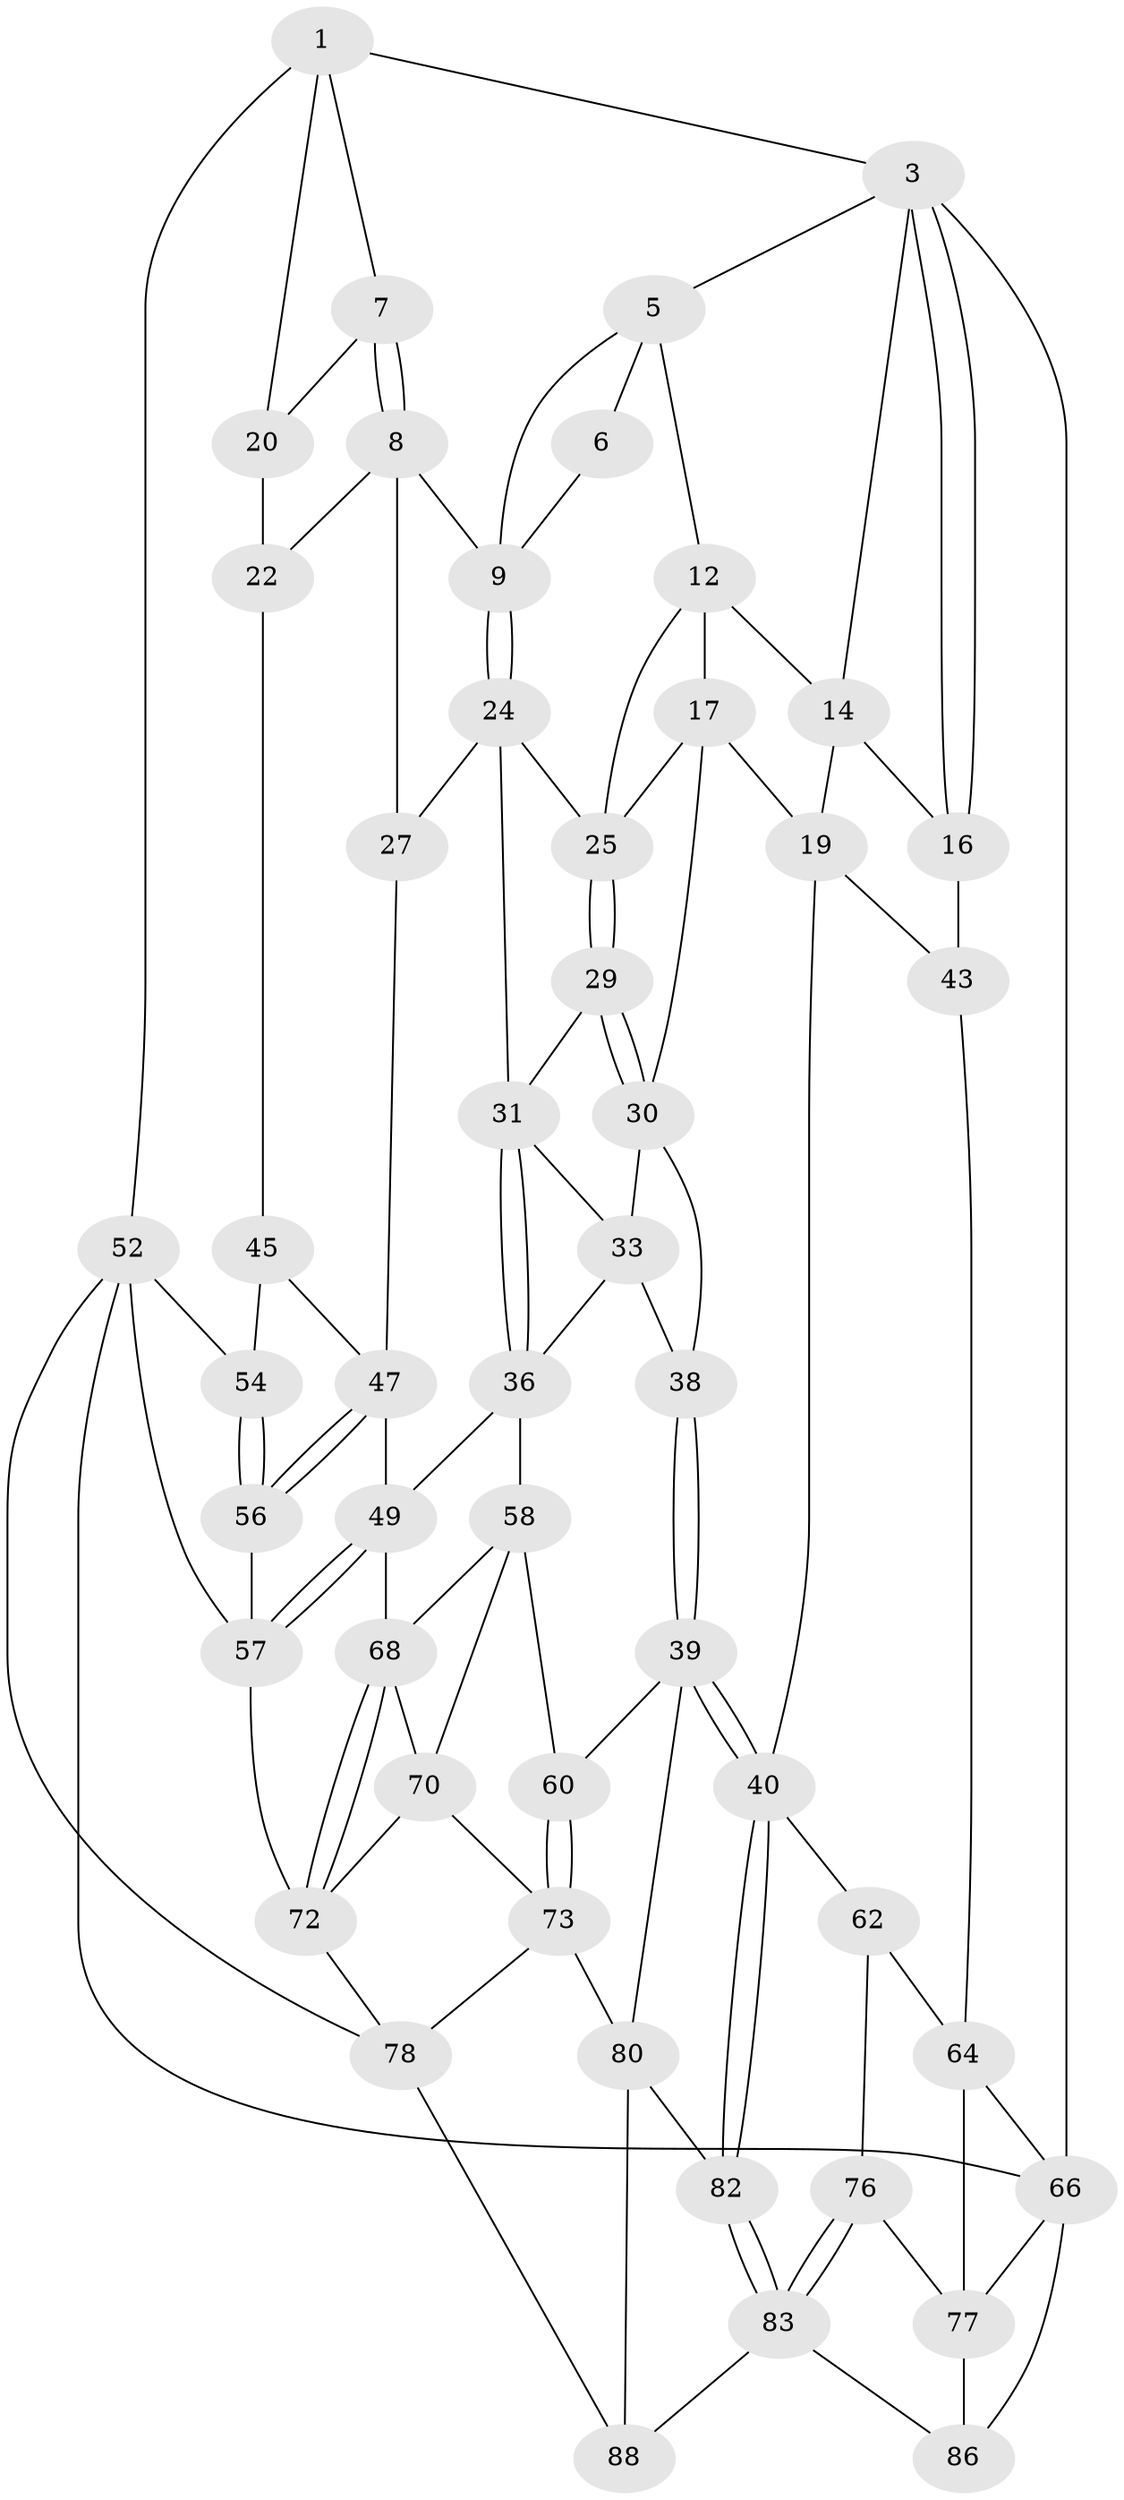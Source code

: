 // Generated by graph-tools (version 1.1) at 2025/24/03/03/25 07:24:35]
// undirected, 50 vertices, 108 edges
graph export_dot {
graph [start="1"]
  node [color=gray90,style=filled];
  1 [pos="+0.7932362059467696+0",super="+2"];
  3 [pos="+0+0",super="+4"];
  5 [pos="+0.37182045495342764+0",super="+11"];
  6 [pos="+0.7825654150720944+0"];
  7 [pos="+0.8653873231333868+0.116873602579311"];
  8 [pos="+0.8355141453789126+0.17368377685772382",super="+23"];
  9 [pos="+0.6689921338784292+0.12811045689631342",super="+10"];
  12 [pos="+0.42212012223102957+0.1255605570874872",super="+13"];
  14 [pos="+0.15632866892167793+0",super="+15"];
  16 [pos="+0+0.35776829427190693"];
  17 [pos="+0.2196158080688951+0.17504119358651182",super="+18"];
  19 [pos="+0.14032839039961764+0.33147223129720205",super="+42"];
  20 [pos="+0.8655702865294592+0.11693727673967098",super="+21"];
  22 [pos="+1+0.2831459040916778",super="+35"];
  24 [pos="+0.6431387324706747+0.18909274552919095",super="+28"];
  25 [pos="+0.43640224655141324+0.1970056716416033",super="+26"];
  27 [pos="+0.7838941852050987+0.39831077092092504"];
  29 [pos="+0.4301775492424775+0.22137112167305292"];
  30 [pos="+0.27669446603468006+0.3234241147634152",super="+34"];
  31 [pos="+0.663742654871425+0.4172901832703794",super="+32"];
  33 [pos="+0.4385263643802201+0.40140552078998093",super="+37"];
  36 [pos="+0.5610941319809785+0.522746039367448",super="+51"];
  38 [pos="+0.3257226882398058+0.64659871701204"];
  39 [pos="+0.31184141128234094+0.6645092478636281",super="+61"];
  40 [pos="+0.30490869617320493+0.6660780710753118",super="+41"];
  43 [pos="+0+0.5128909211805182",super="+44"];
  45 [pos="+1+0.4021711638028987",super="+46"];
  47 [pos="+0.8017540970664324+0.43679541034429104",super="+48"];
  49 [pos="+0.793165311885937+0.665421416853279",super="+50"];
  52 [pos="+1+1",super="+53"];
  54 [pos="+1+0.6156527750683498",super="+55"];
  56 [pos="+1+0.6017454780961331"];
  57 [pos="+0.8265831621554126+0.7039973654369333",super="+74"];
  58 [pos="+0.6173510041920608+0.6842807224118225",super="+59"];
  60 [pos="+0.5488679063408558+0.7203337622939249"];
  62 [pos="+0.06335536707205118+0.6229184602352831",super="+63"];
  64 [pos="+0.024391922930098918+0.7445704621638075",super="+65"];
  66 [pos="+0+1",super="+67"];
  68 [pos="+0.6826003413658687+0.7688247642791235",super="+69"];
  70 [pos="+0.6330215278269944+0.8269537840313923",super="+71"];
  72 [pos="+0.6964404905054191+0.8048601920751085",super="+75"];
  73 [pos="+0.607542980128708+0.8581028640445516",super="+79"];
  76 [pos="+0.18613590417237558+0.7481404684671124"];
  77 [pos="+0.11196624148422869+0.7702793416893062",super="+84"];
  78 [pos="+0.7057372360241495+1",super="+87"];
  80 [pos="+0.449884731088714+0.8115080559545117",super="+81"];
  82 [pos="+0.31068474286162484+0.9241191953331863"];
  83 [pos="+0.2077694275808223+1",super="+85"];
  86 [pos="+0+1"];
  88 [pos="+0.5579110571286878+1"];
  1 -- 7;
  1 -- 3;
  1 -- 52;
  1 -- 20;
  3 -- 16;
  3 -- 16;
  3 -- 5;
  3 -- 14;
  3 -- 66;
  5 -- 6;
  5 -- 9;
  5 -- 12;
  6 -- 9;
  7 -- 8;
  7 -- 8;
  7 -- 20;
  8 -- 9;
  8 -- 27;
  8 -- 22;
  9 -- 24;
  9 -- 24;
  12 -- 25;
  12 -- 17;
  12 -- 14;
  14 -- 16;
  14 -- 19;
  16 -- 43;
  17 -- 19;
  17 -- 30;
  17 -- 25;
  19 -- 40;
  19 -- 43;
  20 -- 22 [weight=2];
  22 -- 45;
  24 -- 25;
  24 -- 27;
  24 -- 31;
  25 -- 29;
  25 -- 29;
  27 -- 47;
  29 -- 30;
  29 -- 30;
  29 -- 31;
  30 -- 38;
  30 -- 33;
  31 -- 36;
  31 -- 36;
  31 -- 33;
  33 -- 36;
  33 -- 38;
  36 -- 49;
  36 -- 58;
  38 -- 39;
  38 -- 39;
  39 -- 40;
  39 -- 40;
  39 -- 80;
  39 -- 60;
  40 -- 82;
  40 -- 82;
  40 -- 62;
  43 -- 64;
  45 -- 47;
  45 -- 54 [weight=2];
  47 -- 56;
  47 -- 56;
  47 -- 49;
  49 -- 57;
  49 -- 57;
  49 -- 68;
  52 -- 78;
  52 -- 54;
  52 -- 66;
  52 -- 57;
  54 -- 56;
  54 -- 56;
  56 -- 57;
  57 -- 72;
  58 -- 68;
  58 -- 60;
  58 -- 70;
  60 -- 73;
  60 -- 73;
  62 -- 64;
  62 -- 76;
  64 -- 77;
  64 -- 66;
  66 -- 77;
  66 -- 86;
  68 -- 72;
  68 -- 72;
  68 -- 70;
  70 -- 72;
  70 -- 73;
  72 -- 78;
  73 -- 80;
  73 -- 78;
  76 -- 77;
  76 -- 83;
  76 -- 83;
  77 -- 86;
  78 -- 88;
  80 -- 82;
  80 -- 88;
  82 -- 83;
  82 -- 83;
  83 -- 88;
  83 -- 86;
}
